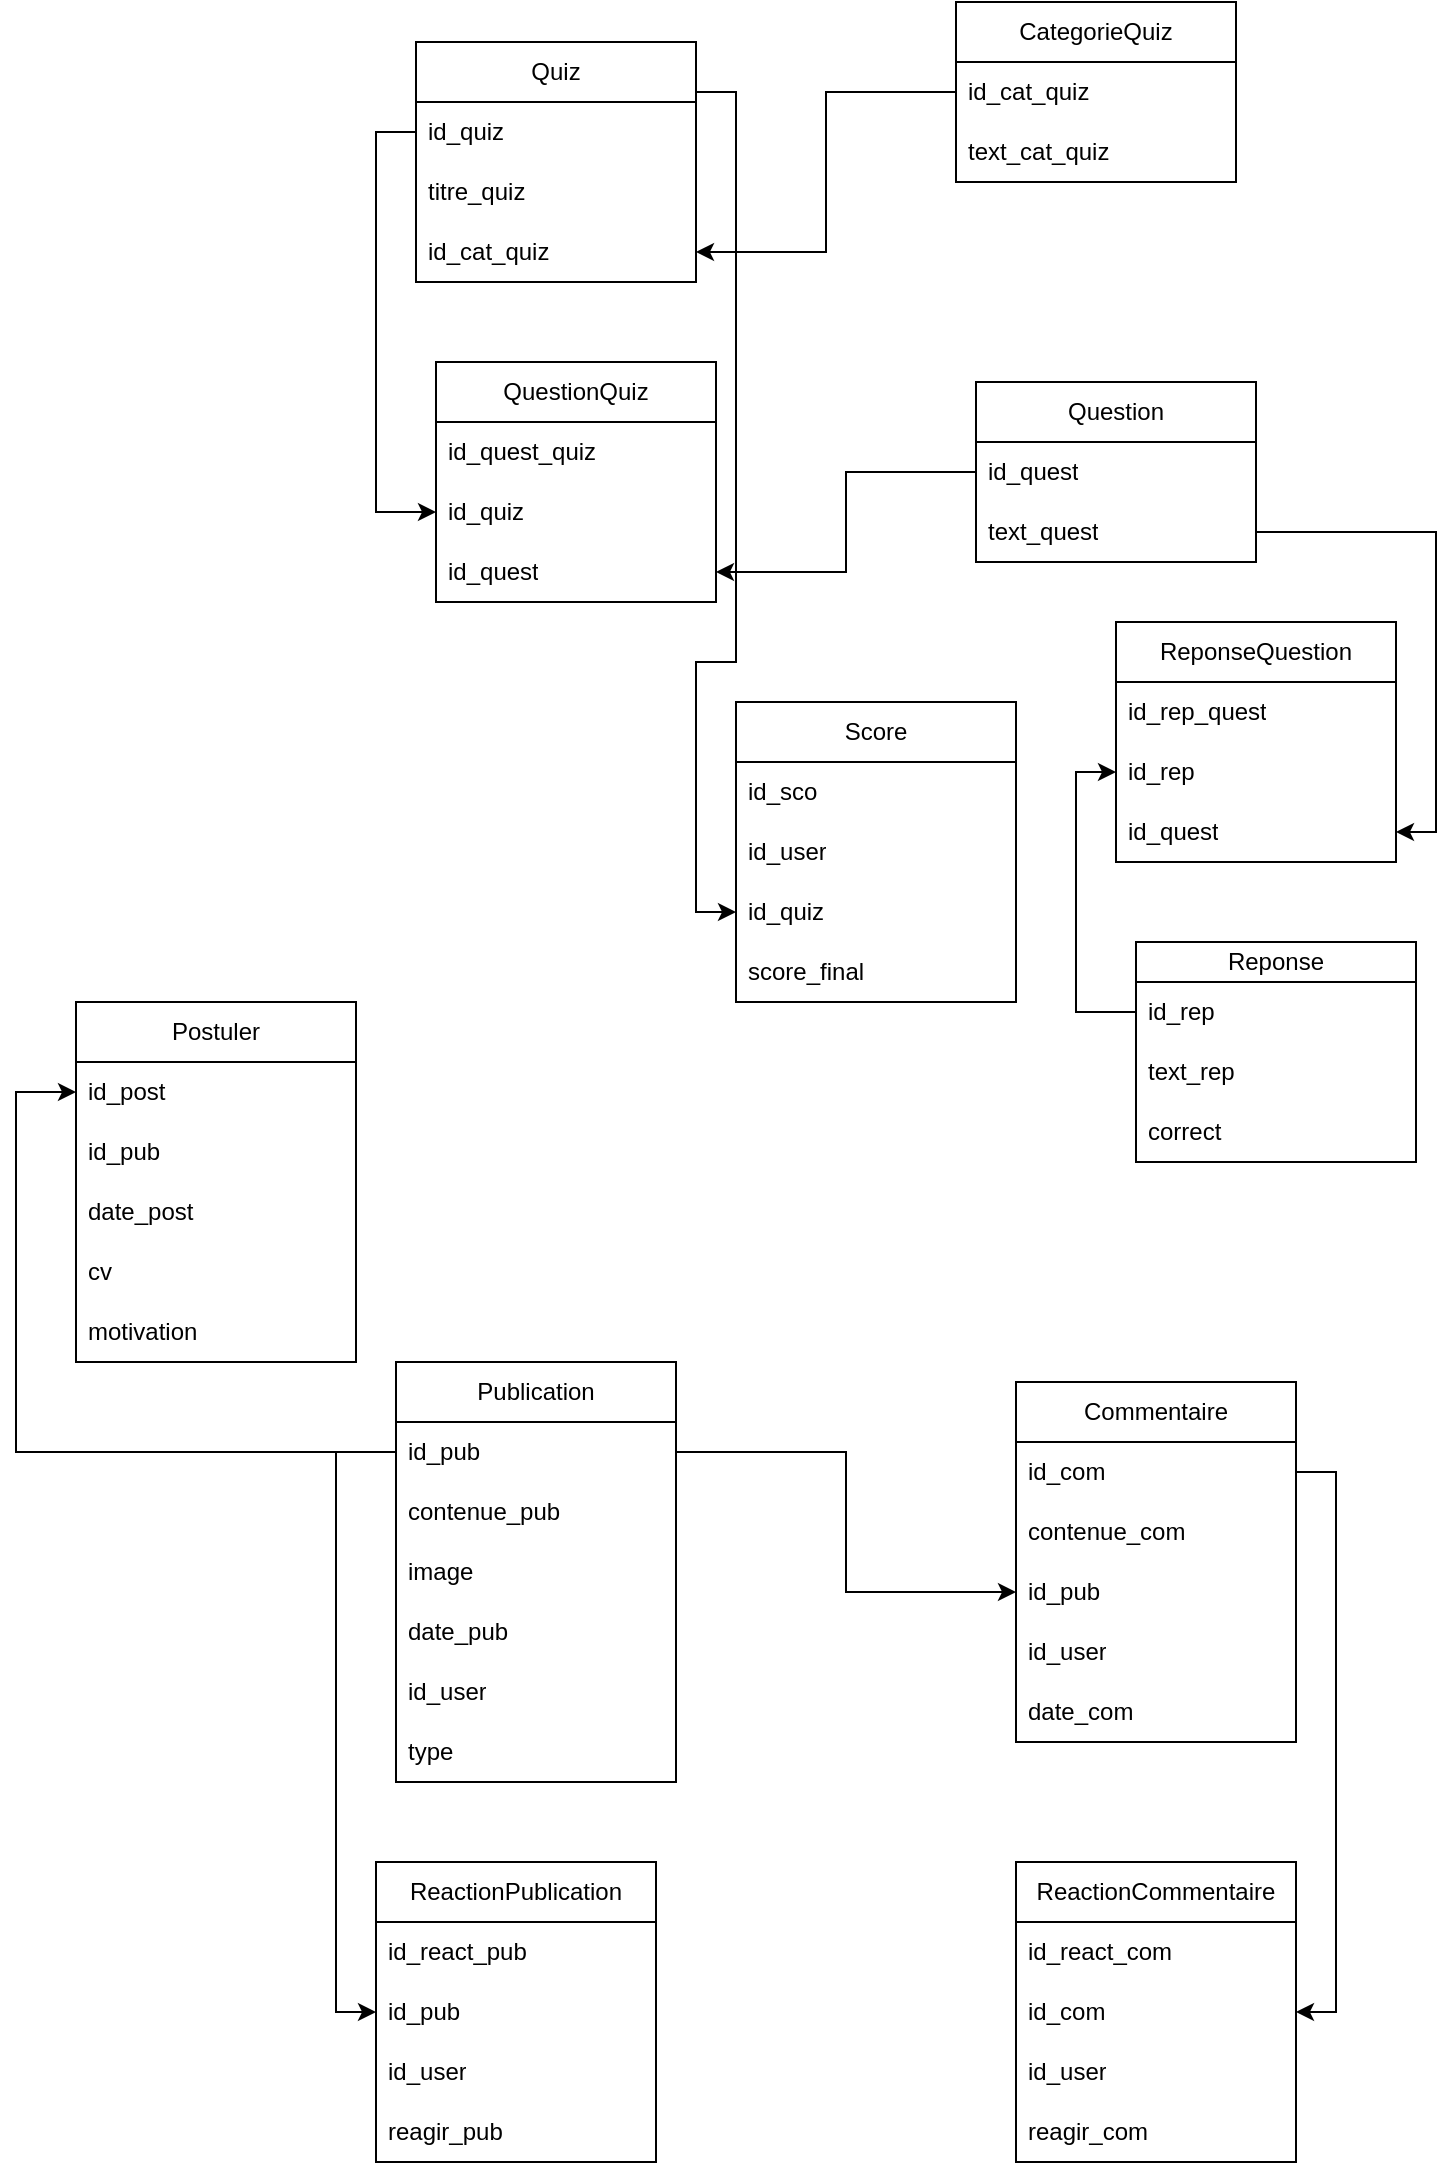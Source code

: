 <mxfile version="22.0.5" type="github">
  <diagram name="Page-1" id="UFJu97HvRUOwNE9ePPy3">
    <mxGraphModel dx="1594" dy="488" grid="1" gridSize="10" guides="1" tooltips="1" connect="1" arrows="1" fold="1" page="1" pageScale="1" pageWidth="827" pageHeight="1169" math="0" shadow="0">
      <root>
        <mxCell id="0" />
        <mxCell id="1" parent="0" />
        <mxCell id="z03NvMZPknzm_3UlsVg8-1" value="Question" style="swimlane;fontStyle=0;childLayout=stackLayout;horizontal=1;startSize=30;horizontalStack=0;resizeParent=1;resizeParentMax=0;resizeLast=0;collapsible=1;marginBottom=0;whiteSpace=wrap;html=1;" vertex="1" parent="1">
          <mxGeometry x="290" y="210" width="140" height="90" as="geometry" />
        </mxCell>
        <mxCell id="z03NvMZPknzm_3UlsVg8-2" value="id_quest" style="text;strokeColor=none;fillColor=none;align=left;verticalAlign=middle;spacingLeft=4;spacingRight=4;overflow=hidden;points=[[0,0.5],[1,0.5]];portConstraint=eastwest;rotatable=0;whiteSpace=wrap;html=1;" vertex="1" parent="z03NvMZPknzm_3UlsVg8-1">
          <mxGeometry y="30" width="140" height="30" as="geometry" />
        </mxCell>
        <mxCell id="z03NvMZPknzm_3UlsVg8-3" value="text_quest" style="text;strokeColor=none;fillColor=none;align=left;verticalAlign=middle;spacingLeft=4;spacingRight=4;overflow=hidden;points=[[0,0.5],[1,0.5]];portConstraint=eastwest;rotatable=0;whiteSpace=wrap;html=1;" vertex="1" parent="z03NvMZPknzm_3UlsVg8-1">
          <mxGeometry y="60" width="140" height="30" as="geometry" />
        </mxCell>
        <mxCell id="z03NvMZPknzm_3UlsVg8-5" value="Quiz" style="swimlane;fontStyle=0;childLayout=stackLayout;horizontal=1;startSize=30;horizontalStack=0;resizeParent=1;resizeParentMax=0;resizeLast=0;collapsible=1;marginBottom=0;whiteSpace=wrap;html=1;" vertex="1" parent="1">
          <mxGeometry x="10" y="40" width="140" height="120" as="geometry" />
        </mxCell>
        <mxCell id="z03NvMZPknzm_3UlsVg8-6" value="id_quiz" style="text;strokeColor=none;fillColor=none;align=left;verticalAlign=middle;spacingLeft=4;spacingRight=4;overflow=hidden;points=[[0,0.5],[1,0.5]];portConstraint=eastwest;rotatable=0;whiteSpace=wrap;html=1;" vertex="1" parent="z03NvMZPknzm_3UlsVg8-5">
          <mxGeometry y="30" width="140" height="30" as="geometry" />
        </mxCell>
        <mxCell id="z03NvMZPknzm_3UlsVg8-7" value="titre_quiz" style="text;strokeColor=none;fillColor=none;align=left;verticalAlign=middle;spacingLeft=4;spacingRight=4;overflow=hidden;points=[[0,0.5],[1,0.5]];portConstraint=eastwest;rotatable=0;whiteSpace=wrap;html=1;" vertex="1" parent="z03NvMZPknzm_3UlsVg8-5">
          <mxGeometry y="60" width="140" height="30" as="geometry" />
        </mxCell>
        <mxCell id="z03NvMZPknzm_3UlsVg8-33" value="id_cat_quiz" style="text;strokeColor=none;fillColor=none;align=left;verticalAlign=middle;spacingLeft=4;spacingRight=4;overflow=hidden;points=[[0,0.5],[1,0.5]];portConstraint=eastwest;rotatable=0;whiteSpace=wrap;html=1;" vertex="1" parent="z03NvMZPknzm_3UlsVg8-5">
          <mxGeometry y="90" width="140" height="30" as="geometry" />
        </mxCell>
        <mxCell id="z03NvMZPknzm_3UlsVg8-9" value="Reponse" style="swimlane;fontStyle=0;childLayout=stackLayout;horizontal=1;startSize=20;horizontalStack=0;resizeParent=1;resizeParentMax=0;resizeLast=0;collapsible=1;marginBottom=0;whiteSpace=wrap;html=1;" vertex="1" parent="1">
          <mxGeometry x="370" y="490" width="140" height="110" as="geometry" />
        </mxCell>
        <mxCell id="z03NvMZPknzm_3UlsVg8-10" value="id_rep" style="text;strokeColor=none;fillColor=none;align=left;verticalAlign=middle;spacingLeft=4;spacingRight=4;overflow=hidden;points=[[0,0.5],[1,0.5]];portConstraint=eastwest;rotatable=0;whiteSpace=wrap;html=1;" vertex="1" parent="z03NvMZPknzm_3UlsVg8-9">
          <mxGeometry y="20" width="140" height="30" as="geometry" />
        </mxCell>
        <mxCell id="z03NvMZPknzm_3UlsVg8-11" value="text_rep" style="text;strokeColor=none;fillColor=none;align=left;verticalAlign=middle;spacingLeft=4;spacingRight=4;overflow=hidden;points=[[0,0.5],[1,0.5]];portConstraint=eastwest;rotatable=0;whiteSpace=wrap;html=1;" vertex="1" parent="z03NvMZPknzm_3UlsVg8-9">
          <mxGeometry y="50" width="140" height="30" as="geometry" />
        </mxCell>
        <mxCell id="z03NvMZPknzm_3UlsVg8-12" value="correct" style="text;strokeColor=none;fillColor=none;align=left;verticalAlign=middle;spacingLeft=4;spacingRight=4;overflow=hidden;points=[[0,0.5],[1,0.5]];portConstraint=eastwest;rotatable=0;whiteSpace=wrap;html=1;" vertex="1" parent="z03NvMZPknzm_3UlsVg8-9">
          <mxGeometry y="80" width="140" height="30" as="geometry" />
        </mxCell>
        <mxCell id="z03NvMZPknzm_3UlsVg8-13" value="Score" style="swimlane;fontStyle=0;childLayout=stackLayout;horizontal=1;startSize=30;horizontalStack=0;resizeParent=1;resizeParentMax=0;resizeLast=0;collapsible=1;marginBottom=0;whiteSpace=wrap;html=1;" vertex="1" parent="1">
          <mxGeometry x="170" y="370" width="140" height="150" as="geometry" />
        </mxCell>
        <mxCell id="z03NvMZPknzm_3UlsVg8-14" value="id_sco" style="text;strokeColor=none;fillColor=none;align=left;verticalAlign=middle;spacingLeft=4;spacingRight=4;overflow=hidden;points=[[0,0.5],[1,0.5]];portConstraint=eastwest;rotatable=0;whiteSpace=wrap;html=1;" vertex="1" parent="z03NvMZPknzm_3UlsVg8-13">
          <mxGeometry y="30" width="140" height="30" as="geometry" />
        </mxCell>
        <mxCell id="z03NvMZPknzm_3UlsVg8-15" value="id_user" style="text;strokeColor=none;fillColor=none;align=left;verticalAlign=middle;spacingLeft=4;spacingRight=4;overflow=hidden;points=[[0,0.5],[1,0.5]];portConstraint=eastwest;rotatable=0;whiteSpace=wrap;html=1;" vertex="1" parent="z03NvMZPknzm_3UlsVg8-13">
          <mxGeometry y="60" width="140" height="30" as="geometry" />
        </mxCell>
        <mxCell id="z03NvMZPknzm_3UlsVg8-16" value="id_quiz" style="text;strokeColor=none;fillColor=none;align=left;verticalAlign=middle;spacingLeft=4;spacingRight=4;overflow=hidden;points=[[0,0.5],[1,0.5]];portConstraint=eastwest;rotatable=0;whiteSpace=wrap;html=1;" vertex="1" parent="z03NvMZPknzm_3UlsVg8-13">
          <mxGeometry y="90" width="140" height="30" as="geometry" />
        </mxCell>
        <mxCell id="z03NvMZPknzm_3UlsVg8-17" value="score_final" style="text;strokeColor=none;fillColor=none;align=left;verticalAlign=middle;spacingLeft=4;spacingRight=4;overflow=hidden;points=[[0,0.5],[1,0.5]];portConstraint=eastwest;rotatable=0;whiteSpace=wrap;html=1;" vertex="1" parent="z03NvMZPknzm_3UlsVg8-13">
          <mxGeometry y="120" width="140" height="30" as="geometry" />
        </mxCell>
        <mxCell id="z03NvMZPknzm_3UlsVg8-18" style="edgeStyle=orthogonalEdgeStyle;rounded=0;orthogonalLoop=1;jettySize=auto;html=1;exitX=1;exitY=0.5;exitDx=0;exitDy=0;entryX=0;entryY=0.5;entryDx=0;entryDy=0;" edge="1" parent="1" source="z03NvMZPknzm_3UlsVg8-6" target="z03NvMZPknzm_3UlsVg8-16">
          <mxGeometry relative="1" as="geometry">
            <Array as="points">
              <mxPoint x="170" y="65" />
              <mxPoint x="170" y="350" />
              <mxPoint x="150" y="350" />
              <mxPoint x="150" y="475" />
            </Array>
          </mxGeometry>
        </mxCell>
        <mxCell id="z03NvMZPknzm_3UlsVg8-19" value="QuestionQuiz" style="swimlane;fontStyle=0;childLayout=stackLayout;horizontal=1;startSize=30;horizontalStack=0;resizeParent=1;resizeParentMax=0;resizeLast=0;collapsible=1;marginBottom=0;whiteSpace=wrap;html=1;" vertex="1" parent="1">
          <mxGeometry x="20" y="200" width="140" height="120" as="geometry" />
        </mxCell>
        <mxCell id="z03NvMZPknzm_3UlsVg8-20" value="id_quest_quiz" style="text;strokeColor=none;fillColor=none;align=left;verticalAlign=middle;spacingLeft=4;spacingRight=4;overflow=hidden;points=[[0,0.5],[1,0.5]];portConstraint=eastwest;rotatable=0;whiteSpace=wrap;html=1;" vertex="1" parent="z03NvMZPknzm_3UlsVg8-19">
          <mxGeometry y="30" width="140" height="30" as="geometry" />
        </mxCell>
        <mxCell id="z03NvMZPknzm_3UlsVg8-21" value="id_quiz" style="text;strokeColor=none;fillColor=none;align=left;verticalAlign=middle;spacingLeft=4;spacingRight=4;overflow=hidden;points=[[0,0.5],[1,0.5]];portConstraint=eastwest;rotatable=0;whiteSpace=wrap;html=1;" vertex="1" parent="z03NvMZPknzm_3UlsVg8-19">
          <mxGeometry y="60" width="140" height="30" as="geometry" />
        </mxCell>
        <mxCell id="z03NvMZPknzm_3UlsVg8-30" value="id_quest" style="text;strokeColor=none;fillColor=none;align=left;verticalAlign=middle;spacingLeft=4;spacingRight=4;overflow=hidden;points=[[0,0.5],[1,0.5]];portConstraint=eastwest;rotatable=0;whiteSpace=wrap;html=1;" vertex="1" parent="z03NvMZPknzm_3UlsVg8-19">
          <mxGeometry y="90" width="140" height="30" as="geometry" />
        </mxCell>
        <mxCell id="z03NvMZPknzm_3UlsVg8-23" style="edgeStyle=orthogonalEdgeStyle;rounded=0;orthogonalLoop=1;jettySize=auto;html=1;exitX=0;exitY=0.5;exitDx=0;exitDy=0;entryX=0;entryY=0.5;entryDx=0;entryDy=0;" edge="1" parent="1" source="z03NvMZPknzm_3UlsVg8-6" target="z03NvMZPknzm_3UlsVg8-21">
          <mxGeometry relative="1" as="geometry" />
        </mxCell>
        <mxCell id="z03NvMZPknzm_3UlsVg8-24" value="ReponseQuestion" style="swimlane;fontStyle=0;childLayout=stackLayout;horizontal=1;startSize=30;horizontalStack=0;resizeParent=1;resizeParentMax=0;resizeLast=0;collapsible=1;marginBottom=0;whiteSpace=wrap;html=1;" vertex="1" parent="1">
          <mxGeometry x="360" y="330" width="140" height="120" as="geometry" />
        </mxCell>
        <mxCell id="z03NvMZPknzm_3UlsVg8-25" value="id_rep_quest" style="text;strokeColor=none;fillColor=none;align=left;verticalAlign=middle;spacingLeft=4;spacingRight=4;overflow=hidden;points=[[0,0.5],[1,0.5]];portConstraint=eastwest;rotatable=0;whiteSpace=wrap;html=1;" vertex="1" parent="z03NvMZPknzm_3UlsVg8-24">
          <mxGeometry y="30" width="140" height="30" as="geometry" />
        </mxCell>
        <mxCell id="z03NvMZPknzm_3UlsVg8-26" value="id_rep" style="text;strokeColor=none;fillColor=none;align=left;verticalAlign=middle;spacingLeft=4;spacingRight=4;overflow=hidden;points=[[0,0.5],[1,0.5]];portConstraint=eastwest;rotatable=0;whiteSpace=wrap;html=1;" vertex="1" parent="z03NvMZPknzm_3UlsVg8-24">
          <mxGeometry y="60" width="140" height="30" as="geometry" />
        </mxCell>
        <mxCell id="z03NvMZPknzm_3UlsVg8-27" value="id_quest" style="text;strokeColor=none;fillColor=none;align=left;verticalAlign=middle;spacingLeft=4;spacingRight=4;overflow=hidden;points=[[0,0.5],[1,0.5]];portConstraint=eastwest;rotatable=0;whiteSpace=wrap;html=1;" vertex="1" parent="z03NvMZPknzm_3UlsVg8-24">
          <mxGeometry y="90" width="140" height="30" as="geometry" />
        </mxCell>
        <mxCell id="z03NvMZPknzm_3UlsVg8-28" style="edgeStyle=orthogonalEdgeStyle;rounded=0;orthogonalLoop=1;jettySize=auto;html=1;exitX=1;exitY=0.5;exitDx=0;exitDy=0;entryX=1;entryY=0.5;entryDx=0;entryDy=0;" edge="1" parent="1" source="z03NvMZPknzm_3UlsVg8-3" target="z03NvMZPknzm_3UlsVg8-27">
          <mxGeometry relative="1" as="geometry" />
        </mxCell>
        <mxCell id="z03NvMZPknzm_3UlsVg8-29" style="edgeStyle=orthogonalEdgeStyle;rounded=0;orthogonalLoop=1;jettySize=auto;html=1;exitX=0;exitY=0.5;exitDx=0;exitDy=0;entryX=0;entryY=0.5;entryDx=0;entryDy=0;" edge="1" parent="1" source="z03NvMZPknzm_3UlsVg8-10" target="z03NvMZPknzm_3UlsVg8-26">
          <mxGeometry relative="1" as="geometry" />
        </mxCell>
        <mxCell id="z03NvMZPknzm_3UlsVg8-32" style="edgeStyle=orthogonalEdgeStyle;rounded=0;orthogonalLoop=1;jettySize=auto;html=1;exitX=0;exitY=0.5;exitDx=0;exitDy=0;entryX=1;entryY=0.5;entryDx=0;entryDy=0;" edge="1" parent="1" source="z03NvMZPknzm_3UlsVg8-2" target="z03NvMZPknzm_3UlsVg8-30">
          <mxGeometry relative="1" as="geometry" />
        </mxCell>
        <mxCell id="z03NvMZPknzm_3UlsVg8-34" value="CategorieQuiz&lt;br&gt;" style="swimlane;fontStyle=0;childLayout=stackLayout;horizontal=1;startSize=30;horizontalStack=0;resizeParent=1;resizeParentMax=0;resizeLast=0;collapsible=1;marginBottom=0;whiteSpace=wrap;html=1;" vertex="1" parent="1">
          <mxGeometry x="280" y="20" width="140" height="90" as="geometry" />
        </mxCell>
        <mxCell id="z03NvMZPknzm_3UlsVg8-35" value="id_cat_quiz" style="text;strokeColor=none;fillColor=none;align=left;verticalAlign=middle;spacingLeft=4;spacingRight=4;overflow=hidden;points=[[0,0.5],[1,0.5]];portConstraint=eastwest;rotatable=0;whiteSpace=wrap;html=1;" vertex="1" parent="z03NvMZPknzm_3UlsVg8-34">
          <mxGeometry y="30" width="140" height="30" as="geometry" />
        </mxCell>
        <mxCell id="z03NvMZPknzm_3UlsVg8-36" value="text_cat_quiz" style="text;strokeColor=none;fillColor=none;align=left;verticalAlign=middle;spacingLeft=4;spacingRight=4;overflow=hidden;points=[[0,0.5],[1,0.5]];portConstraint=eastwest;rotatable=0;whiteSpace=wrap;html=1;" vertex="1" parent="z03NvMZPknzm_3UlsVg8-34">
          <mxGeometry y="60" width="140" height="30" as="geometry" />
        </mxCell>
        <mxCell id="z03NvMZPknzm_3UlsVg8-38" style="edgeStyle=orthogonalEdgeStyle;rounded=0;orthogonalLoop=1;jettySize=auto;html=1;exitX=0;exitY=0.5;exitDx=0;exitDy=0;entryX=1;entryY=0.5;entryDx=0;entryDy=0;" edge="1" parent="1" source="z03NvMZPknzm_3UlsVg8-35" target="z03NvMZPknzm_3UlsVg8-33">
          <mxGeometry relative="1" as="geometry" />
        </mxCell>
        <mxCell id="z03NvMZPknzm_3UlsVg8-39" value="Publication" style="swimlane;fontStyle=0;childLayout=stackLayout;horizontal=1;startSize=30;horizontalStack=0;resizeParent=1;resizeParentMax=0;resizeLast=0;collapsible=1;marginBottom=0;whiteSpace=wrap;html=1;" vertex="1" parent="1">
          <mxGeometry y="700" width="140" height="210" as="geometry" />
        </mxCell>
        <mxCell id="z03NvMZPknzm_3UlsVg8-40" value="id_pub" style="text;strokeColor=none;fillColor=none;align=left;verticalAlign=middle;spacingLeft=4;spacingRight=4;overflow=hidden;points=[[0,0.5],[1,0.5]];portConstraint=eastwest;rotatable=0;whiteSpace=wrap;html=1;" vertex="1" parent="z03NvMZPknzm_3UlsVg8-39">
          <mxGeometry y="30" width="140" height="30" as="geometry" />
        </mxCell>
        <mxCell id="z03NvMZPknzm_3UlsVg8-41" value="contenue_pub" style="text;strokeColor=none;fillColor=none;align=left;verticalAlign=middle;spacingLeft=4;spacingRight=4;overflow=hidden;points=[[0,0.5],[1,0.5]];portConstraint=eastwest;rotatable=0;whiteSpace=wrap;html=1;" vertex="1" parent="z03NvMZPknzm_3UlsVg8-39">
          <mxGeometry y="60" width="140" height="30" as="geometry" />
        </mxCell>
        <mxCell id="z03NvMZPknzm_3UlsVg8-42" value="image" style="text;strokeColor=none;fillColor=none;align=left;verticalAlign=middle;spacingLeft=4;spacingRight=4;overflow=hidden;points=[[0,0.5],[1,0.5]];portConstraint=eastwest;rotatable=0;whiteSpace=wrap;html=1;" vertex="1" parent="z03NvMZPknzm_3UlsVg8-39">
          <mxGeometry y="90" width="140" height="30" as="geometry" />
        </mxCell>
        <mxCell id="z03NvMZPknzm_3UlsVg8-43" value="date_pub" style="text;strokeColor=none;fillColor=none;align=left;verticalAlign=middle;spacingLeft=4;spacingRight=4;overflow=hidden;points=[[0,0.5],[1,0.5]];portConstraint=eastwest;rotatable=0;whiteSpace=wrap;html=1;" vertex="1" parent="z03NvMZPknzm_3UlsVg8-39">
          <mxGeometry y="120" width="140" height="30" as="geometry" />
        </mxCell>
        <mxCell id="z03NvMZPknzm_3UlsVg8-44" value="id_user" style="text;strokeColor=none;fillColor=none;align=left;verticalAlign=middle;spacingLeft=4;spacingRight=4;overflow=hidden;points=[[0,0.5],[1,0.5]];portConstraint=eastwest;rotatable=0;whiteSpace=wrap;html=1;" vertex="1" parent="z03NvMZPknzm_3UlsVg8-39">
          <mxGeometry y="150" width="140" height="30" as="geometry" />
        </mxCell>
        <mxCell id="z03NvMZPknzm_3UlsVg8-72" value="type" style="text;strokeColor=none;fillColor=none;align=left;verticalAlign=middle;spacingLeft=4;spacingRight=4;overflow=hidden;points=[[0,0.5],[1,0.5]];portConstraint=eastwest;rotatable=0;whiteSpace=wrap;html=1;" vertex="1" parent="z03NvMZPknzm_3UlsVg8-39">
          <mxGeometry y="180" width="140" height="30" as="geometry" />
        </mxCell>
        <mxCell id="z03NvMZPknzm_3UlsVg8-45" value="Commentaire" style="swimlane;fontStyle=0;childLayout=stackLayout;horizontal=1;startSize=30;horizontalStack=0;resizeParent=1;resizeParentMax=0;resizeLast=0;collapsible=1;marginBottom=0;whiteSpace=wrap;html=1;" vertex="1" parent="1">
          <mxGeometry x="310" y="710" width="140" height="180" as="geometry" />
        </mxCell>
        <mxCell id="z03NvMZPknzm_3UlsVg8-46" value="id_com" style="text;strokeColor=none;fillColor=none;align=left;verticalAlign=middle;spacingLeft=4;spacingRight=4;overflow=hidden;points=[[0,0.5],[1,0.5]];portConstraint=eastwest;rotatable=0;whiteSpace=wrap;html=1;" vertex="1" parent="z03NvMZPknzm_3UlsVg8-45">
          <mxGeometry y="30" width="140" height="30" as="geometry" />
        </mxCell>
        <mxCell id="z03NvMZPknzm_3UlsVg8-47" value="contenue_com" style="text;strokeColor=none;fillColor=none;align=left;verticalAlign=middle;spacingLeft=4;spacingRight=4;overflow=hidden;points=[[0,0.5],[1,0.5]];portConstraint=eastwest;rotatable=0;whiteSpace=wrap;html=1;" vertex="1" parent="z03NvMZPknzm_3UlsVg8-45">
          <mxGeometry y="60" width="140" height="30" as="geometry" />
        </mxCell>
        <mxCell id="z03NvMZPknzm_3UlsVg8-48" value="id_pub" style="text;strokeColor=none;fillColor=none;align=left;verticalAlign=middle;spacingLeft=4;spacingRight=4;overflow=hidden;points=[[0,0.5],[1,0.5]];portConstraint=eastwest;rotatable=0;whiteSpace=wrap;html=1;" vertex="1" parent="z03NvMZPknzm_3UlsVg8-45">
          <mxGeometry y="90" width="140" height="30" as="geometry" />
        </mxCell>
        <mxCell id="z03NvMZPknzm_3UlsVg8-49" value="id_user" style="text;strokeColor=none;fillColor=none;align=left;verticalAlign=middle;spacingLeft=4;spacingRight=4;overflow=hidden;points=[[0,0.5],[1,0.5]];portConstraint=eastwest;rotatable=0;whiteSpace=wrap;html=1;" vertex="1" parent="z03NvMZPknzm_3UlsVg8-45">
          <mxGeometry y="120" width="140" height="30" as="geometry" />
        </mxCell>
        <mxCell id="z03NvMZPknzm_3UlsVg8-51" value="date_com" style="text;strokeColor=none;fillColor=none;align=left;verticalAlign=middle;spacingLeft=4;spacingRight=4;overflow=hidden;points=[[0,0.5],[1,0.5]];portConstraint=eastwest;rotatable=0;whiteSpace=wrap;html=1;" vertex="1" parent="z03NvMZPknzm_3UlsVg8-45">
          <mxGeometry y="150" width="140" height="30" as="geometry" />
        </mxCell>
        <mxCell id="z03NvMZPknzm_3UlsVg8-52" value="ReactionPublication" style="swimlane;fontStyle=0;childLayout=stackLayout;horizontal=1;startSize=30;horizontalStack=0;resizeParent=1;resizeParentMax=0;resizeLast=0;collapsible=1;marginBottom=0;whiteSpace=wrap;html=1;" vertex="1" parent="1">
          <mxGeometry x="-10" y="950" width="140" height="150" as="geometry" />
        </mxCell>
        <mxCell id="z03NvMZPknzm_3UlsVg8-53" value="id_react_pub" style="text;strokeColor=none;fillColor=none;align=left;verticalAlign=middle;spacingLeft=4;spacingRight=4;overflow=hidden;points=[[0,0.5],[1,0.5]];portConstraint=eastwest;rotatable=0;whiteSpace=wrap;html=1;" vertex="1" parent="z03NvMZPknzm_3UlsVg8-52">
          <mxGeometry y="30" width="140" height="30" as="geometry" />
        </mxCell>
        <mxCell id="z03NvMZPknzm_3UlsVg8-60" value="id_pub" style="text;strokeColor=none;fillColor=none;align=left;verticalAlign=middle;spacingLeft=4;spacingRight=4;overflow=hidden;points=[[0,0.5],[1,0.5]];portConstraint=eastwest;rotatable=0;whiteSpace=wrap;html=1;" vertex="1" parent="z03NvMZPknzm_3UlsVg8-52">
          <mxGeometry y="60" width="140" height="30" as="geometry" />
        </mxCell>
        <mxCell id="z03NvMZPknzm_3UlsVg8-54" value="id_user" style="text;strokeColor=none;fillColor=none;align=left;verticalAlign=middle;spacingLeft=4;spacingRight=4;overflow=hidden;points=[[0,0.5],[1,0.5]];portConstraint=eastwest;rotatable=0;whiteSpace=wrap;html=1;" vertex="1" parent="z03NvMZPknzm_3UlsVg8-52">
          <mxGeometry y="90" width="140" height="30" as="geometry" />
        </mxCell>
        <mxCell id="z03NvMZPknzm_3UlsVg8-55" value="reagir_pub" style="text;strokeColor=none;fillColor=none;align=left;verticalAlign=middle;spacingLeft=4;spacingRight=4;overflow=hidden;points=[[0,0.5],[1,0.5]];portConstraint=eastwest;rotatable=0;whiteSpace=wrap;html=1;" vertex="1" parent="z03NvMZPknzm_3UlsVg8-52">
          <mxGeometry y="120" width="140" height="30" as="geometry" />
        </mxCell>
        <mxCell id="z03NvMZPknzm_3UlsVg8-56" value="ReactionCommentaire" style="swimlane;fontStyle=0;childLayout=stackLayout;horizontal=1;startSize=30;horizontalStack=0;resizeParent=1;resizeParentMax=0;resizeLast=0;collapsible=1;marginBottom=0;whiteSpace=wrap;html=1;" vertex="1" parent="1">
          <mxGeometry x="310" y="950" width="140" height="150" as="geometry" />
        </mxCell>
        <mxCell id="z03NvMZPknzm_3UlsVg8-57" value="id_react_com" style="text;strokeColor=none;fillColor=none;align=left;verticalAlign=middle;spacingLeft=4;spacingRight=4;overflow=hidden;points=[[0,0.5],[1,0.5]];portConstraint=eastwest;rotatable=0;whiteSpace=wrap;html=1;" vertex="1" parent="z03NvMZPknzm_3UlsVg8-56">
          <mxGeometry y="30" width="140" height="30" as="geometry" />
        </mxCell>
        <mxCell id="z03NvMZPknzm_3UlsVg8-61" value="id_com" style="text;strokeColor=none;fillColor=none;align=left;verticalAlign=middle;spacingLeft=4;spacingRight=4;overflow=hidden;points=[[0,0.5],[1,0.5]];portConstraint=eastwest;rotatable=0;whiteSpace=wrap;html=1;" vertex="1" parent="z03NvMZPknzm_3UlsVg8-56">
          <mxGeometry y="60" width="140" height="30" as="geometry" />
        </mxCell>
        <mxCell id="z03NvMZPknzm_3UlsVg8-58" value="id_user" style="text;strokeColor=none;fillColor=none;align=left;verticalAlign=middle;spacingLeft=4;spacingRight=4;overflow=hidden;points=[[0,0.5],[1,0.5]];portConstraint=eastwest;rotatable=0;whiteSpace=wrap;html=1;" vertex="1" parent="z03NvMZPknzm_3UlsVg8-56">
          <mxGeometry y="90" width="140" height="30" as="geometry" />
        </mxCell>
        <mxCell id="z03NvMZPknzm_3UlsVg8-59" value="reagir_com" style="text;strokeColor=none;fillColor=none;align=left;verticalAlign=middle;spacingLeft=4;spacingRight=4;overflow=hidden;points=[[0,0.5],[1,0.5]];portConstraint=eastwest;rotatable=0;whiteSpace=wrap;html=1;" vertex="1" parent="z03NvMZPknzm_3UlsVg8-56">
          <mxGeometry y="120" width="140" height="30" as="geometry" />
        </mxCell>
        <mxCell id="z03NvMZPknzm_3UlsVg8-62" style="edgeStyle=orthogonalEdgeStyle;rounded=0;orthogonalLoop=1;jettySize=auto;html=1;exitX=1;exitY=0.5;exitDx=0;exitDy=0;entryX=0;entryY=0.5;entryDx=0;entryDy=0;" edge="1" parent="1" source="z03NvMZPknzm_3UlsVg8-40" target="z03NvMZPknzm_3UlsVg8-48">
          <mxGeometry relative="1" as="geometry" />
        </mxCell>
        <mxCell id="z03NvMZPknzm_3UlsVg8-63" style="edgeStyle=orthogonalEdgeStyle;rounded=0;orthogonalLoop=1;jettySize=auto;html=1;exitX=1;exitY=0.5;exitDx=0;exitDy=0;entryX=1;entryY=0.5;entryDx=0;entryDy=0;" edge="1" parent="1" source="z03NvMZPknzm_3UlsVg8-46" target="z03NvMZPknzm_3UlsVg8-61">
          <mxGeometry relative="1" as="geometry" />
        </mxCell>
        <mxCell id="z03NvMZPknzm_3UlsVg8-64" style="edgeStyle=orthogonalEdgeStyle;rounded=0;orthogonalLoop=1;jettySize=auto;html=1;exitX=0;exitY=0.5;exitDx=0;exitDy=0;entryX=0;entryY=0.5;entryDx=0;entryDy=0;" edge="1" parent="1" source="z03NvMZPknzm_3UlsVg8-40" target="z03NvMZPknzm_3UlsVg8-60">
          <mxGeometry relative="1" as="geometry" />
        </mxCell>
        <mxCell id="z03NvMZPknzm_3UlsVg8-65" value="Postuler" style="swimlane;fontStyle=0;childLayout=stackLayout;horizontal=1;startSize=30;horizontalStack=0;resizeParent=1;resizeParentMax=0;resizeLast=0;collapsible=1;marginBottom=0;whiteSpace=wrap;html=1;" vertex="1" parent="1">
          <mxGeometry x="-160" y="520" width="140" height="180" as="geometry" />
        </mxCell>
        <mxCell id="z03NvMZPknzm_3UlsVg8-66" value="id_post" style="text;strokeColor=none;fillColor=none;align=left;verticalAlign=middle;spacingLeft=4;spacingRight=4;overflow=hidden;points=[[0,0.5],[1,0.5]];portConstraint=eastwest;rotatable=0;whiteSpace=wrap;html=1;" vertex="1" parent="z03NvMZPknzm_3UlsVg8-65">
          <mxGeometry y="30" width="140" height="30" as="geometry" />
        </mxCell>
        <mxCell id="z03NvMZPknzm_3UlsVg8-67" value="id_pub" style="text;strokeColor=none;fillColor=none;align=left;verticalAlign=middle;spacingLeft=4;spacingRight=4;overflow=hidden;points=[[0,0.5],[1,0.5]];portConstraint=eastwest;rotatable=0;whiteSpace=wrap;html=1;" vertex="1" parent="z03NvMZPknzm_3UlsVg8-65">
          <mxGeometry y="60" width="140" height="30" as="geometry" />
        </mxCell>
        <mxCell id="z03NvMZPknzm_3UlsVg8-68" value="date_post" style="text;strokeColor=none;fillColor=none;align=left;verticalAlign=middle;spacingLeft=4;spacingRight=4;overflow=hidden;points=[[0,0.5],[1,0.5]];portConstraint=eastwest;rotatable=0;whiteSpace=wrap;html=1;" vertex="1" parent="z03NvMZPknzm_3UlsVg8-65">
          <mxGeometry y="90" width="140" height="30" as="geometry" />
        </mxCell>
        <mxCell id="z03NvMZPknzm_3UlsVg8-69" value="cv" style="text;strokeColor=none;fillColor=none;align=left;verticalAlign=middle;spacingLeft=4;spacingRight=4;overflow=hidden;points=[[0,0.5],[1,0.5]];portConstraint=eastwest;rotatable=0;whiteSpace=wrap;html=1;" vertex="1" parent="z03NvMZPknzm_3UlsVg8-65">
          <mxGeometry y="120" width="140" height="30" as="geometry" />
        </mxCell>
        <mxCell id="z03NvMZPknzm_3UlsVg8-70" value="motivation" style="text;strokeColor=none;fillColor=none;align=left;verticalAlign=middle;spacingLeft=4;spacingRight=4;overflow=hidden;points=[[0,0.5],[1,0.5]];portConstraint=eastwest;rotatable=0;whiteSpace=wrap;html=1;" vertex="1" parent="z03NvMZPknzm_3UlsVg8-65">
          <mxGeometry y="150" width="140" height="30" as="geometry" />
        </mxCell>
        <mxCell id="z03NvMZPknzm_3UlsVg8-71" style="edgeStyle=orthogonalEdgeStyle;rounded=0;orthogonalLoop=1;jettySize=auto;html=1;exitX=0;exitY=0.5;exitDx=0;exitDy=0;entryX=0;entryY=0.5;entryDx=0;entryDy=0;" edge="1" parent="1" source="z03NvMZPknzm_3UlsVg8-40" target="z03NvMZPknzm_3UlsVg8-66">
          <mxGeometry relative="1" as="geometry">
            <Array as="points">
              <mxPoint x="-190" y="745" />
              <mxPoint x="-190" y="565" />
            </Array>
          </mxGeometry>
        </mxCell>
      </root>
    </mxGraphModel>
  </diagram>
</mxfile>
